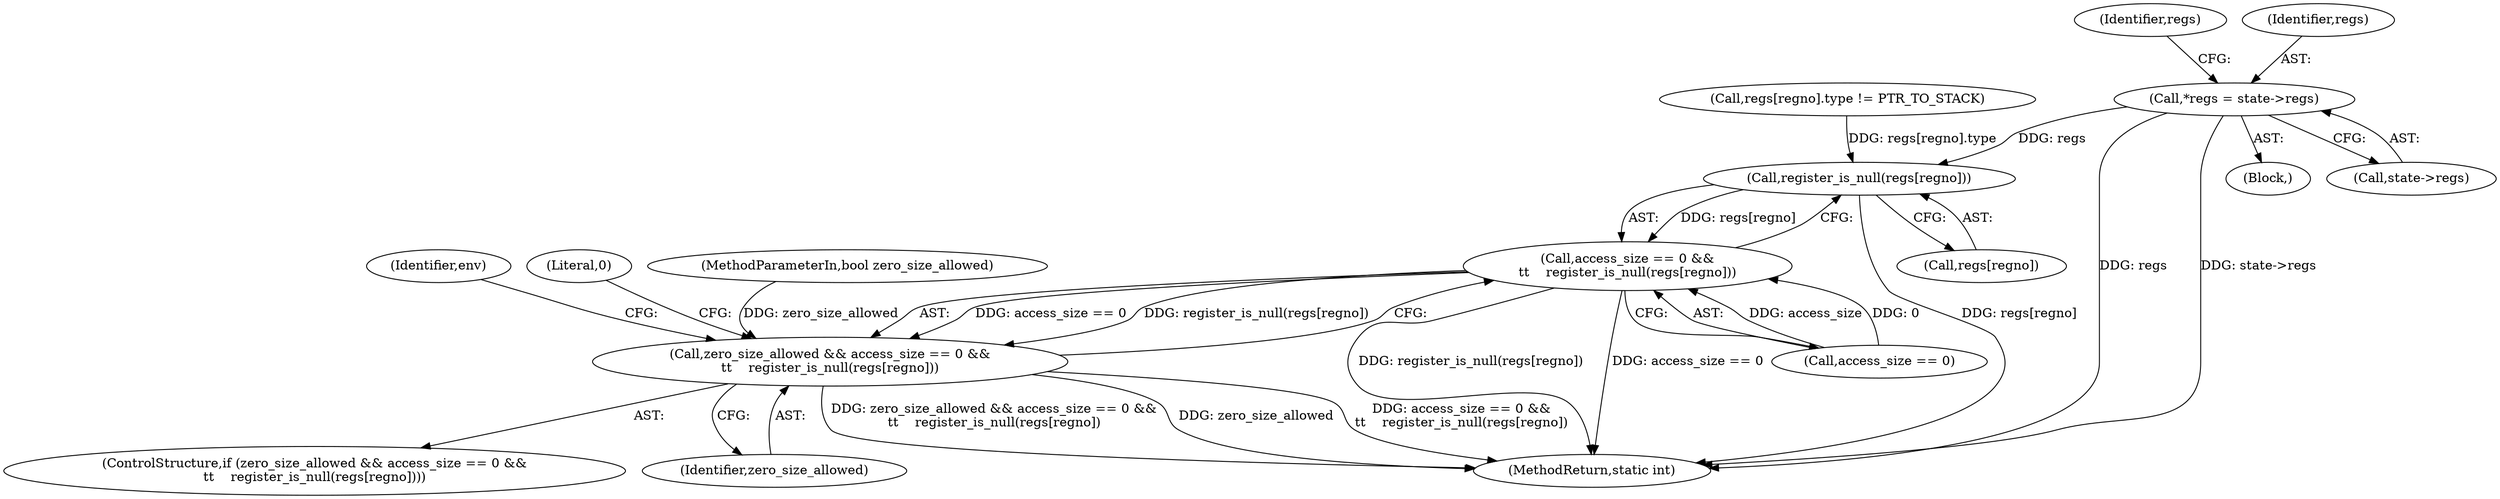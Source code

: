 digraph "0_linux_ea25f914dc164c8d56b36147ecc86bc65f83c469@pointer" {
"1000116" [label="(Call,*regs = state->regs)"];
"1000141" [label="(Call,register_is_null(regs[regno]))"];
"1000137" [label="(Call,access_size == 0 &&\n\t\t    register_is_null(regs[regno]))"];
"1000135" [label="(Call,zero_size_allowed && access_size == 0 &&\n\t\t    register_is_null(regs[regno]))"];
"1000337" [label="(MethodReturn,static int)"];
"1000129" [label="(Identifier,regs)"];
"1000135" [label="(Call,zero_size_allowed && access_size == 0 &&\n\t\t    register_is_null(regs[regno]))"];
"1000134" [label="(ControlStructure,if (zero_size_allowed && access_size == 0 &&\n\t\t    register_is_null(regs[regno])))"];
"1000148" [label="(Identifier,env)"];
"1000141" [label="(Call,register_is_null(regs[regno]))"];
"1000146" [label="(Literal,0)"];
"1000117" [label="(Identifier,regs)"];
"1000142" [label="(Call,regs[regno])"];
"1000138" [label="(Call,access_size == 0)"];
"1000126" [label="(Call,regs[regno].type != PTR_TO_STACK)"];
"1000108" [label="(Block,)"];
"1000116" [label="(Call,*regs = state->regs)"];
"1000106" [label="(MethodParameterIn,bool zero_size_allowed)"];
"1000118" [label="(Call,state->regs)"];
"1000136" [label="(Identifier,zero_size_allowed)"];
"1000137" [label="(Call,access_size == 0 &&\n\t\t    register_is_null(regs[regno]))"];
"1000116" -> "1000108"  [label="AST: "];
"1000116" -> "1000118"  [label="CFG: "];
"1000117" -> "1000116"  [label="AST: "];
"1000118" -> "1000116"  [label="AST: "];
"1000129" -> "1000116"  [label="CFG: "];
"1000116" -> "1000337"  [label="DDG: regs"];
"1000116" -> "1000337"  [label="DDG: state->regs"];
"1000116" -> "1000141"  [label="DDG: regs"];
"1000141" -> "1000137"  [label="AST: "];
"1000141" -> "1000142"  [label="CFG: "];
"1000142" -> "1000141"  [label="AST: "];
"1000137" -> "1000141"  [label="CFG: "];
"1000141" -> "1000337"  [label="DDG: regs[regno]"];
"1000141" -> "1000137"  [label="DDG: regs[regno]"];
"1000126" -> "1000141"  [label="DDG: regs[regno].type"];
"1000137" -> "1000135"  [label="AST: "];
"1000137" -> "1000138"  [label="CFG: "];
"1000138" -> "1000137"  [label="AST: "];
"1000135" -> "1000137"  [label="CFG: "];
"1000137" -> "1000337"  [label="DDG: register_is_null(regs[regno])"];
"1000137" -> "1000337"  [label="DDG: access_size == 0"];
"1000137" -> "1000135"  [label="DDG: access_size == 0"];
"1000137" -> "1000135"  [label="DDG: register_is_null(regs[regno])"];
"1000138" -> "1000137"  [label="DDG: access_size"];
"1000138" -> "1000137"  [label="DDG: 0"];
"1000135" -> "1000134"  [label="AST: "];
"1000135" -> "1000136"  [label="CFG: "];
"1000136" -> "1000135"  [label="AST: "];
"1000146" -> "1000135"  [label="CFG: "];
"1000148" -> "1000135"  [label="CFG: "];
"1000135" -> "1000337"  [label="DDG: zero_size_allowed && access_size == 0 &&\n\t\t    register_is_null(regs[regno])"];
"1000135" -> "1000337"  [label="DDG: zero_size_allowed"];
"1000135" -> "1000337"  [label="DDG: access_size == 0 &&\n\t\t    register_is_null(regs[regno])"];
"1000106" -> "1000135"  [label="DDG: zero_size_allowed"];
}
